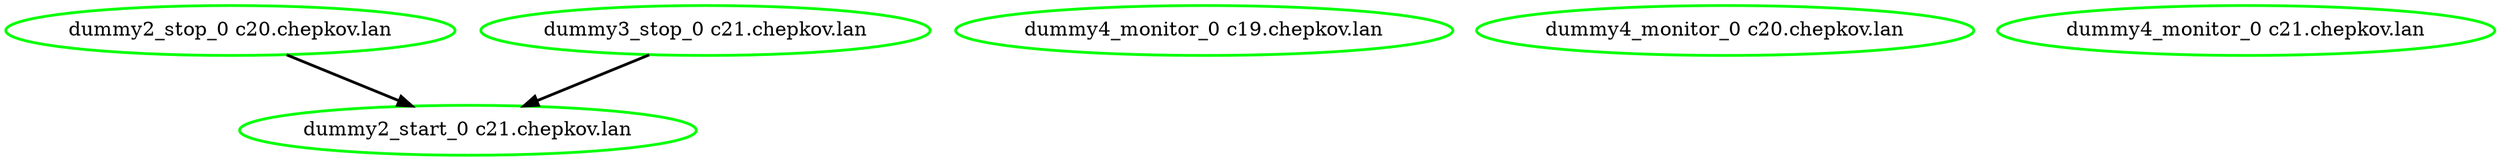 digraph "g" {
"dummy2_start_0 c21.chepkov.lan" [ style=bold color="green" fontcolor="black" ]
"dummy2_stop_0 c20.chepkov.lan" -> "dummy2_start_0 c21.chepkov.lan" [ style = bold]
"dummy2_stop_0 c20.chepkov.lan" [ style=bold color="green" fontcolor="black" ]
"dummy3_stop_0 c21.chepkov.lan" -> "dummy2_start_0 c21.chepkov.lan" [ style = bold]
"dummy3_stop_0 c21.chepkov.lan" [ style=bold color="green" fontcolor="black" ]
"dummy4_monitor_0 c19.chepkov.lan" [ style=bold color="green" fontcolor="black" ]
"dummy4_monitor_0 c20.chepkov.lan" [ style=bold color="green" fontcolor="black" ]
"dummy4_monitor_0 c21.chepkov.lan" [ style=bold color="green" fontcolor="black" ]
}
